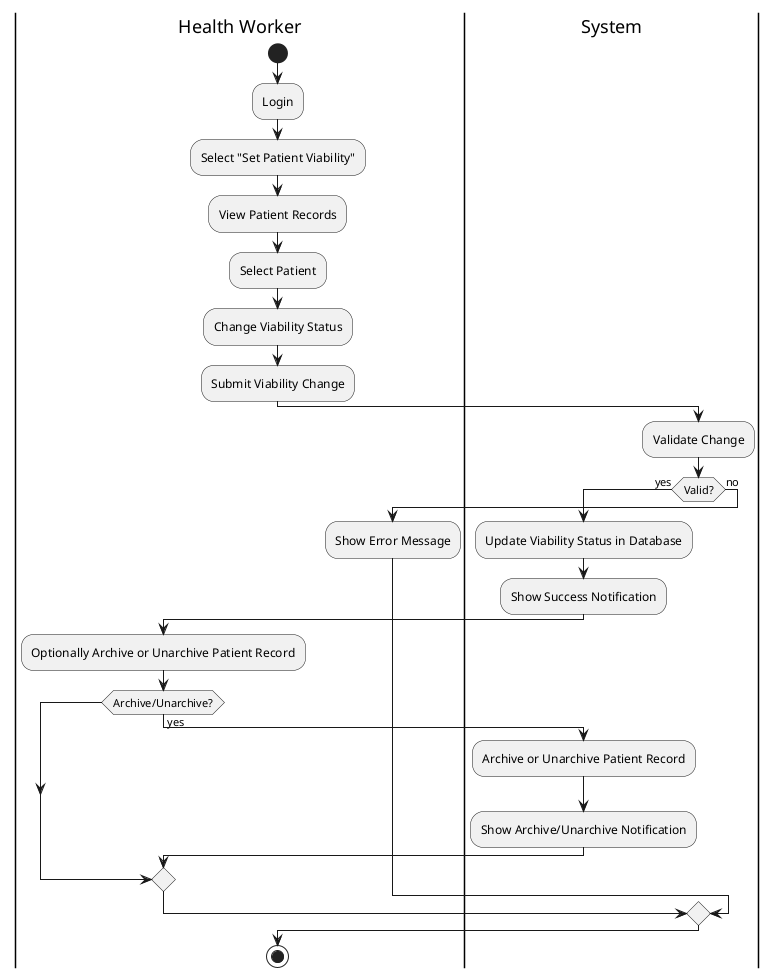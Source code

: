 @startuml
|Health Worker|
start
:Login;
:Select "Set Patient Viability";
:View Patient Records;
:Select Patient;
:Change Viability Status;
:Submit Viability Change;
|System|
:Validate Change;
if (Valid?) then (yes)
  :Update Viability Status in Database;
  :Show Success Notification;
  |Health Worker|
  :Optionally Archive or Unarchive Patient Record;
  if (Archive/Unarchive?) then (yes)
    |System|
    :Archive or Unarchive Patient Record;
    :Show Archive/Unarchive Notification;
    |Health Worker|
  endif
else (no)
  :Show Error Message;
endif
stop
@enduml 